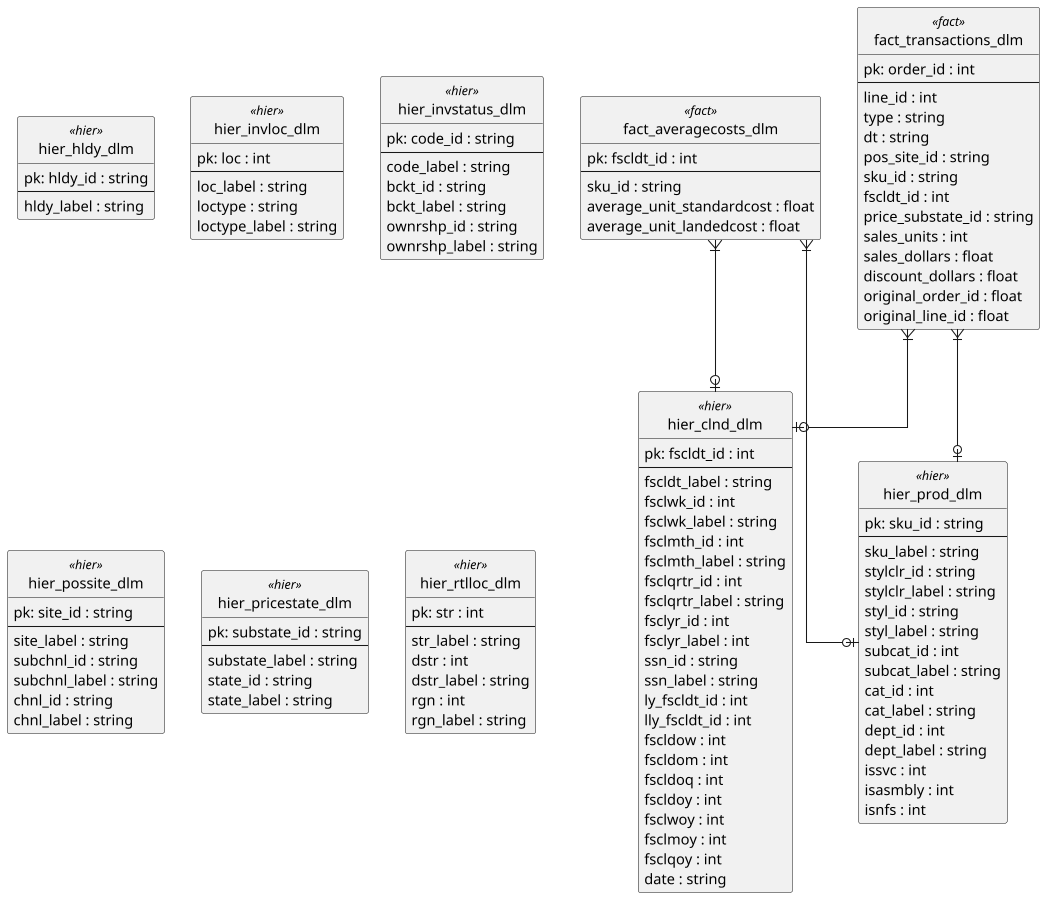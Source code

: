 @startuml
hide circle
top to bottom direction
skinparam dpi 100
skinparam defaultTextAlignment left
skinparam linetype ortho
skinparam shadowing false
skinparam entity {
BackgroundColor<<Fact>> #FDF6E3
BackgroundColor<<Hier>> #E6F7FF
}

entity "fact_averagecosts_dlm" <<fact>> {
    pk: fscldt_id : int
		---
		sku_id : string
		average_unit_standardcost : float
		average_unit_landedcost : float
}
entity "fact_transactions_dlm" <<fact>> {
    pk: order_id : int
		---
		line_id : int
		type : string
		dt : string
		pos_site_id : string
		sku_id : string
		fscldt_id : int
		price_substate_id : string
		sales_units : int
		sales_dollars : float
		discount_dollars : float
		original_order_id : float
		original_line_id : float
}
entity "hier_clnd_dlm" <<hier>> {
    pk: fscldt_id : int
		---
		fscldt_label : string
		fsclwk_id : int
		fsclwk_label : string
		fsclmth_id : int
		fsclmth_label : string
		fsclqrtr_id : int
		fsclqrtr_label : string
		fsclyr_id : int
		fsclyr_label : int
		ssn_id : string
		ssn_label : string
		ly_fscldt_id : int
		lly_fscldt_id : int
		fscldow : int
		fscldom : int
		fscldoq : int
		fscldoy : int
		fsclwoy : int
		fsclmoy : int
		fsclqoy : int
		date : string
}
entity "hier_hldy_dlm" <<hier>> {
    pk: hldy_id : string
		---
		hldy_label : string
}
entity "hier_invloc_dlm" <<hier>> {
    pk: loc : int
		---
		loc_label : string
		loctype : string
		loctype_label : string
}
entity "hier_invstatus_dlm" <<hier>> {
    pk: code_id : string
		---
		code_label : string
		bckt_id : string
		bckt_label : string
		ownrshp_id : string
		ownrshp_label : string
}
entity "hier_possite_dlm" <<hier>> {
    pk: site_id : string
		---
		site_label : string
		subchnl_id : string
		subchnl_label : string
		chnl_id : string
		chnl_label : string
}
entity "hier_pricestate_dlm" <<hier>> {
    pk: substate_id : string
		---
		substate_label : string
		state_id : string
		state_label : string
}
entity "hier_prod_dlm" <<hier>> {
    pk: sku_id : string
		---
		sku_label : string
		stylclr_id : string
		stylclr_label : string
		styl_id : string
		styl_label : string
		subcat_id : int
		subcat_label : string
		cat_id : int
		cat_label : string
		dept_id : int
		dept_label : string
		issvc : int
		isasmbly : int
		isnfs : int
}
entity "hier_rtlloc_dlm" <<hier>> {
    pk: str : int
		---
		str_label : string
		dstr : int
		dstr_label : string
		rgn : int
		rgn_label : string
}

fact_averagecosts_dlm }|--o| hier_clnd_dlm
fact_averagecosts_dlm }|--o| hier_prod_dlm

fact_transactions_dlm }|--o| hier_prod_dlm
fact_transactions_dlm }|--o| hier_clnd_dlm


@enduml